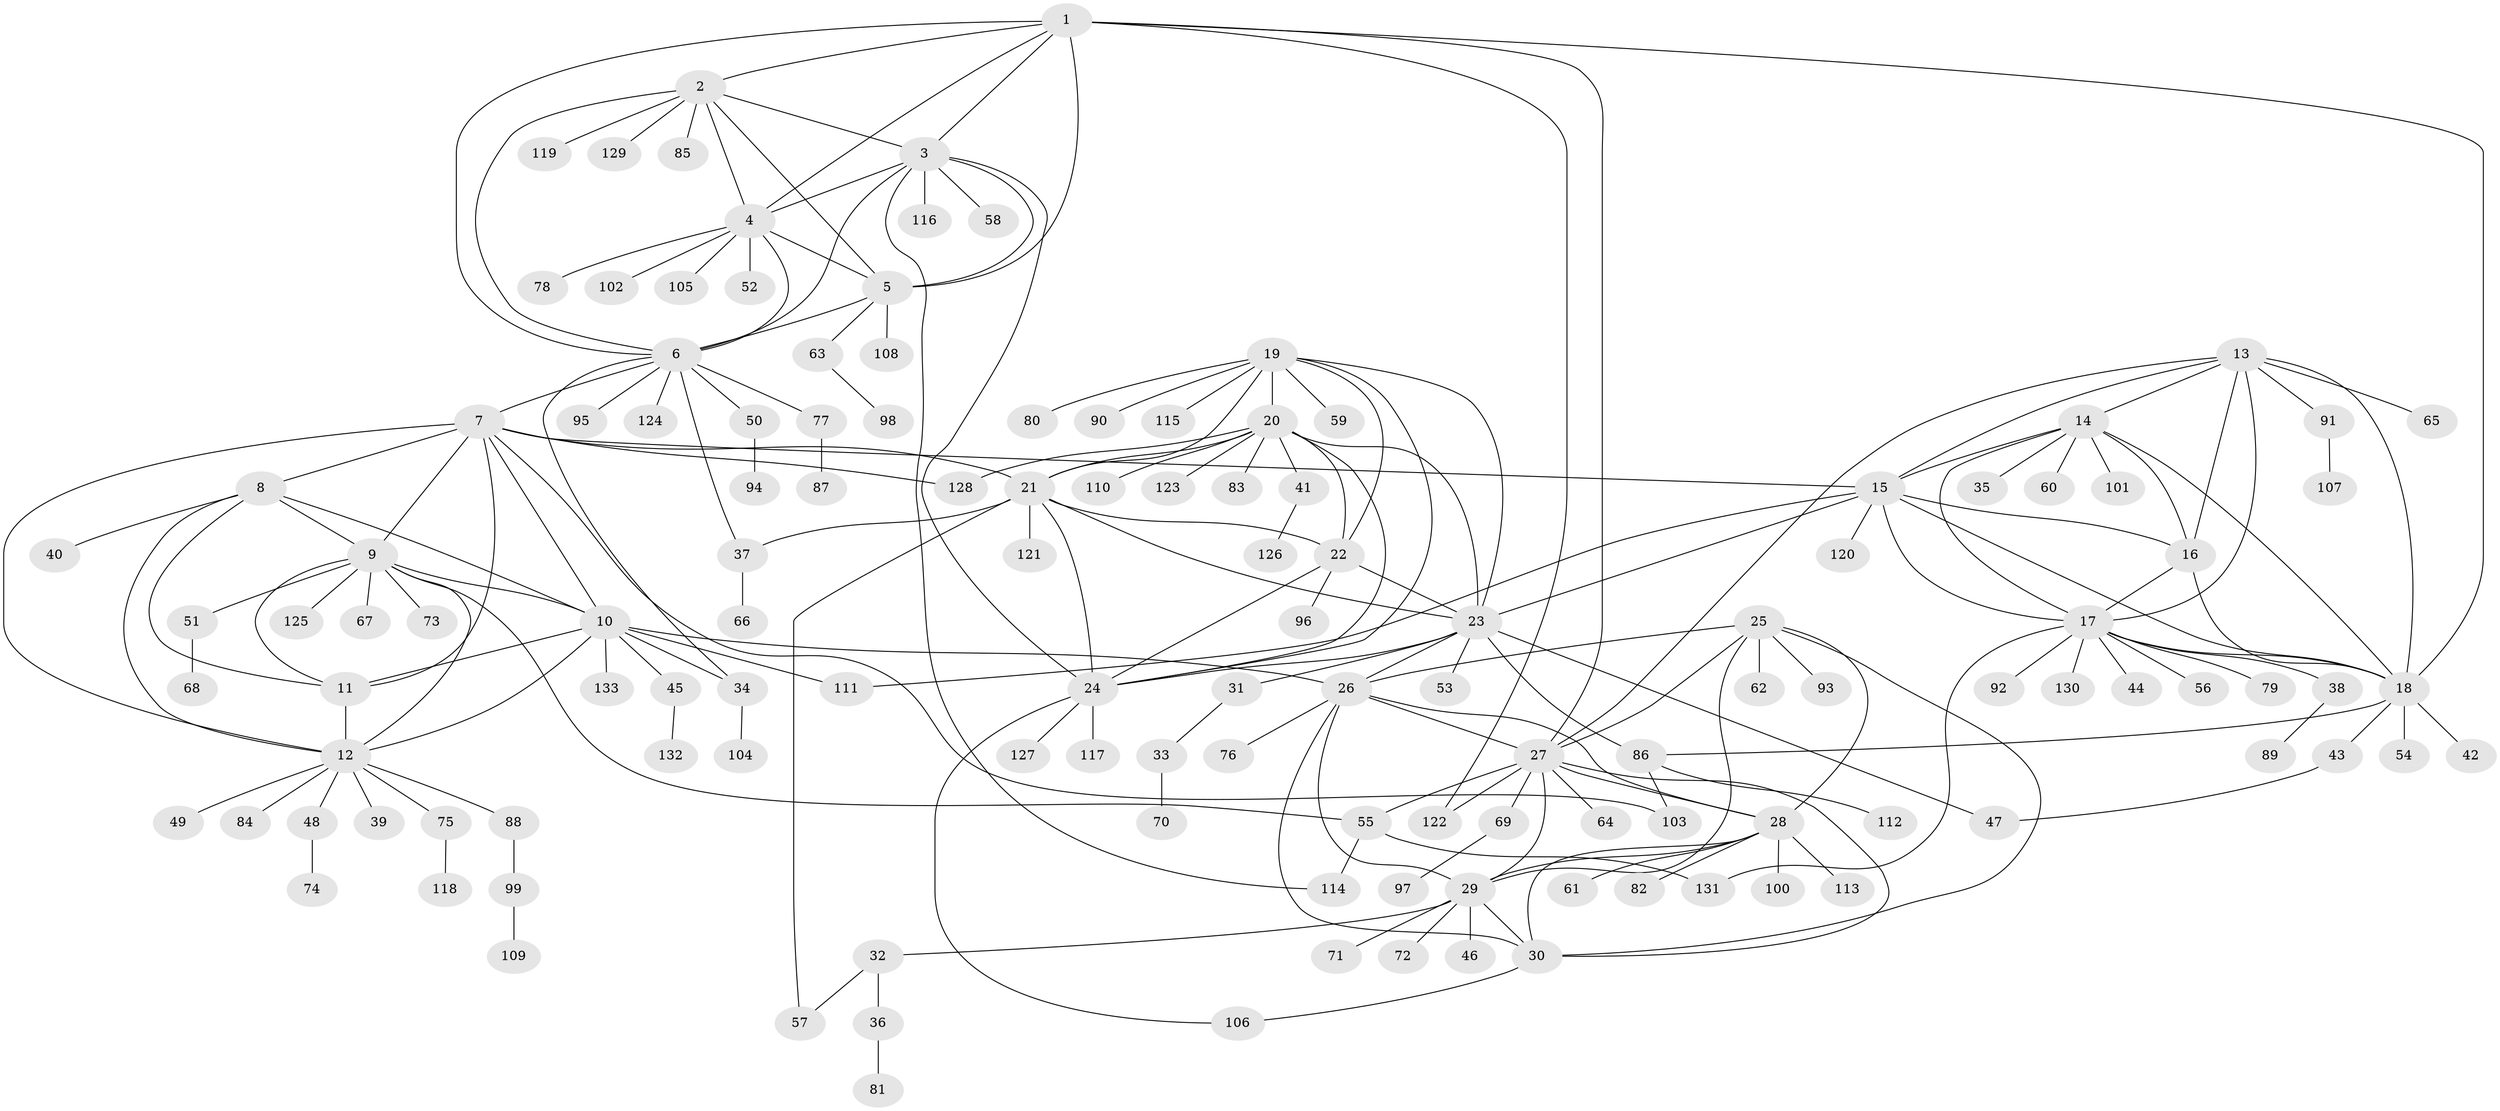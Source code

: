 // Generated by graph-tools (version 1.1) at 2025/37/03/09/25 02:37:29]
// undirected, 133 vertices, 201 edges
graph export_dot {
graph [start="1"]
  node [color=gray90,style=filled];
  1;
  2;
  3;
  4;
  5;
  6;
  7;
  8;
  9;
  10;
  11;
  12;
  13;
  14;
  15;
  16;
  17;
  18;
  19;
  20;
  21;
  22;
  23;
  24;
  25;
  26;
  27;
  28;
  29;
  30;
  31;
  32;
  33;
  34;
  35;
  36;
  37;
  38;
  39;
  40;
  41;
  42;
  43;
  44;
  45;
  46;
  47;
  48;
  49;
  50;
  51;
  52;
  53;
  54;
  55;
  56;
  57;
  58;
  59;
  60;
  61;
  62;
  63;
  64;
  65;
  66;
  67;
  68;
  69;
  70;
  71;
  72;
  73;
  74;
  75;
  76;
  77;
  78;
  79;
  80;
  81;
  82;
  83;
  84;
  85;
  86;
  87;
  88;
  89;
  90;
  91;
  92;
  93;
  94;
  95;
  96;
  97;
  98;
  99;
  100;
  101;
  102;
  103;
  104;
  105;
  106;
  107;
  108;
  109;
  110;
  111;
  112;
  113;
  114;
  115;
  116;
  117;
  118;
  119;
  120;
  121;
  122;
  123;
  124;
  125;
  126;
  127;
  128;
  129;
  130;
  131;
  132;
  133;
  1 -- 2;
  1 -- 3;
  1 -- 4;
  1 -- 5;
  1 -- 6;
  1 -- 18;
  1 -- 27;
  1 -- 122;
  2 -- 3;
  2 -- 4;
  2 -- 5;
  2 -- 6;
  2 -- 85;
  2 -- 119;
  2 -- 129;
  3 -- 4;
  3 -- 5;
  3 -- 6;
  3 -- 24;
  3 -- 58;
  3 -- 114;
  3 -- 116;
  4 -- 5;
  4 -- 6;
  4 -- 52;
  4 -- 78;
  4 -- 102;
  4 -- 105;
  5 -- 6;
  5 -- 63;
  5 -- 108;
  6 -- 7;
  6 -- 34;
  6 -- 37;
  6 -- 50;
  6 -- 77;
  6 -- 95;
  6 -- 124;
  7 -- 8;
  7 -- 9;
  7 -- 10;
  7 -- 11;
  7 -- 12;
  7 -- 15;
  7 -- 21;
  7 -- 103;
  7 -- 128;
  8 -- 9;
  8 -- 10;
  8 -- 11;
  8 -- 12;
  8 -- 40;
  9 -- 10;
  9 -- 11;
  9 -- 12;
  9 -- 51;
  9 -- 55;
  9 -- 67;
  9 -- 73;
  9 -- 125;
  10 -- 11;
  10 -- 12;
  10 -- 26;
  10 -- 34;
  10 -- 45;
  10 -- 111;
  10 -- 133;
  11 -- 12;
  12 -- 39;
  12 -- 48;
  12 -- 49;
  12 -- 75;
  12 -- 84;
  12 -- 88;
  13 -- 14;
  13 -- 15;
  13 -- 16;
  13 -- 17;
  13 -- 18;
  13 -- 27;
  13 -- 65;
  13 -- 91;
  14 -- 15;
  14 -- 16;
  14 -- 17;
  14 -- 18;
  14 -- 35;
  14 -- 60;
  14 -- 101;
  15 -- 16;
  15 -- 17;
  15 -- 18;
  15 -- 23;
  15 -- 111;
  15 -- 120;
  16 -- 17;
  16 -- 18;
  17 -- 18;
  17 -- 38;
  17 -- 44;
  17 -- 56;
  17 -- 79;
  17 -- 92;
  17 -- 130;
  17 -- 131;
  18 -- 42;
  18 -- 43;
  18 -- 54;
  18 -- 86;
  19 -- 20;
  19 -- 21;
  19 -- 22;
  19 -- 23;
  19 -- 24;
  19 -- 59;
  19 -- 80;
  19 -- 90;
  19 -- 115;
  20 -- 21;
  20 -- 22;
  20 -- 23;
  20 -- 24;
  20 -- 41;
  20 -- 83;
  20 -- 110;
  20 -- 123;
  20 -- 128;
  21 -- 22;
  21 -- 23;
  21 -- 24;
  21 -- 37;
  21 -- 57;
  21 -- 121;
  22 -- 23;
  22 -- 24;
  22 -- 96;
  23 -- 24;
  23 -- 26;
  23 -- 31;
  23 -- 47;
  23 -- 53;
  23 -- 86;
  24 -- 106;
  24 -- 117;
  24 -- 127;
  25 -- 26;
  25 -- 27;
  25 -- 28;
  25 -- 29;
  25 -- 30;
  25 -- 62;
  25 -- 93;
  26 -- 27;
  26 -- 28;
  26 -- 29;
  26 -- 30;
  26 -- 76;
  27 -- 28;
  27 -- 29;
  27 -- 30;
  27 -- 55;
  27 -- 64;
  27 -- 69;
  27 -- 122;
  28 -- 29;
  28 -- 30;
  28 -- 61;
  28 -- 82;
  28 -- 100;
  28 -- 113;
  29 -- 30;
  29 -- 32;
  29 -- 46;
  29 -- 71;
  29 -- 72;
  30 -- 106;
  31 -- 33;
  32 -- 36;
  32 -- 57;
  33 -- 70;
  34 -- 104;
  36 -- 81;
  37 -- 66;
  38 -- 89;
  41 -- 126;
  43 -- 47;
  45 -- 132;
  48 -- 74;
  50 -- 94;
  51 -- 68;
  55 -- 114;
  55 -- 131;
  63 -- 98;
  69 -- 97;
  75 -- 118;
  77 -- 87;
  86 -- 103;
  86 -- 112;
  88 -- 99;
  91 -- 107;
  99 -- 109;
}
